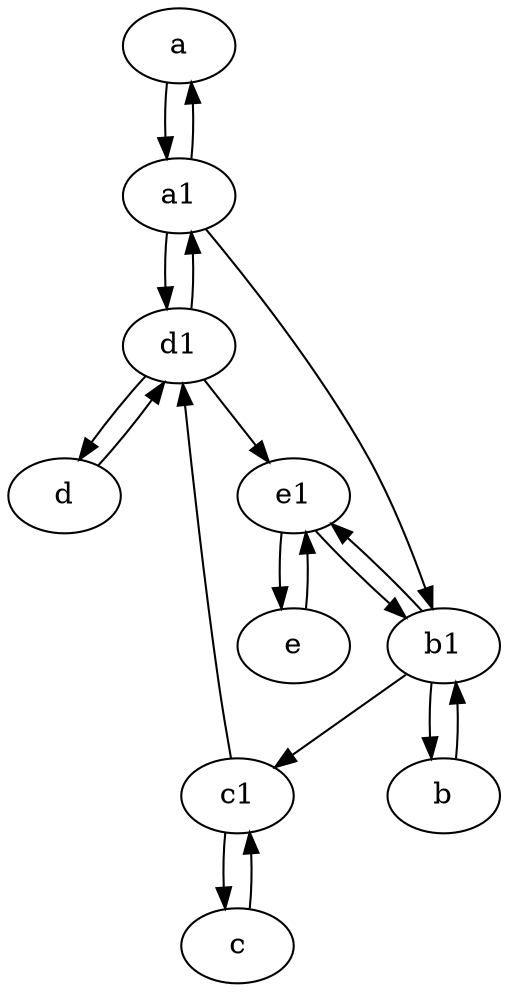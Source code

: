 digraph  {
	a [pos="40,10!"];
	b [pos="50,20!"];
	c [pos="20,10!"];
	e [pos="30,50!"];
	d [pos="20,30!"];
	e1 [pos="25,45!"];
	c1 [pos="30,15!"];
	b1 [pos="45,20!"];
	d1 [pos="25,30!"];
	a1 [pos="40,15!"];
	b1 -> e1;
	b -> b1;
	d1 -> e1;
	d -> d1;
	c1 -> d1;
	e1 -> b1;
	e1 -> e;
	d1 -> d;
	e -> e1;
	a1 -> a;
	a -> a1;
	b1 -> b;
	c1 -> c;
	d1 -> a1;
	c -> c1;
	a1 -> d1;
	a1 -> b1;
	b1 -> c1;

	}
